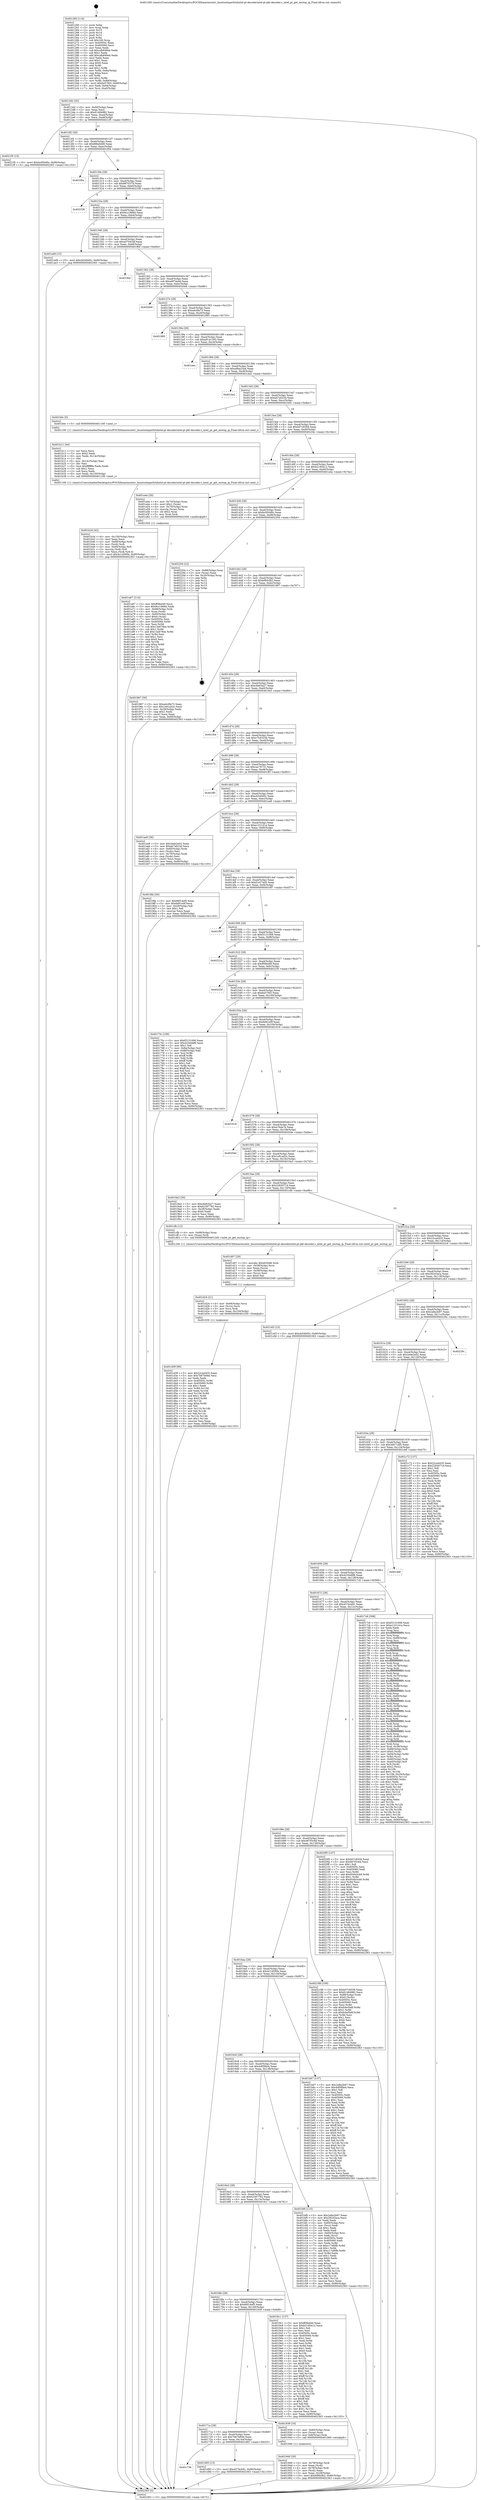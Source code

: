 digraph "0x401260" {
  label = "0x401260 (/mnt/c/Users/mathe/Desktop/tcc/POCII/binaries/extr_linuxtoolsperfutilintel-pt-decoderintel-pt-pkt-decoder.c_intel_pt_get_exstop_ip_Final-ollvm.out::main(0))"
  labelloc = "t"
  node[shape=record]

  Entry [label="",width=0.3,height=0.3,shape=circle,fillcolor=black,style=filled]
  "0x4012d2" [label="{
     0x4012d2 [32]\l
     | [instrs]\l
     &nbsp;&nbsp;0x4012d2 \<+6\>: mov -0x90(%rbp),%eax\l
     &nbsp;&nbsp;0x4012d8 \<+2\>: mov %eax,%ecx\l
     &nbsp;&nbsp;0x4012da \<+6\>: sub $0x81484982,%ecx\l
     &nbsp;&nbsp;0x4012e0 \<+6\>: mov %eax,-0xa4(%rbp)\l
     &nbsp;&nbsp;0x4012e6 \<+6\>: mov %ecx,-0xa8(%rbp)\l
     &nbsp;&nbsp;0x4012ec \<+6\>: je 00000000004021f5 \<main+0xf95\>\l
  }"]
  "0x4021f5" [label="{
     0x4021f5 [15]\l
     | [instrs]\l
     &nbsp;&nbsp;0x4021f5 \<+10\>: movl $0xbc950d0c,-0x90(%rbp)\l
     &nbsp;&nbsp;0x4021ff \<+5\>: jmp 0000000000402363 \<main+0x1103\>\l
  }"]
  "0x4012f2" [label="{
     0x4012f2 [28]\l
     | [instrs]\l
     &nbsp;&nbsp;0x4012f2 \<+5\>: jmp 00000000004012f7 \<main+0x97\>\l
     &nbsp;&nbsp;0x4012f7 \<+6\>: mov -0xa4(%rbp),%eax\l
     &nbsp;&nbsp;0x4012fd \<+5\>: sub $0x86fa0dd9,%eax\l
     &nbsp;&nbsp;0x401302 \<+6\>: mov %eax,-0xac(%rbp)\l
     &nbsp;&nbsp;0x401308 \<+6\>: je 0000000000401f0a \<main+0xcaa\>\l
  }"]
  Exit [label="",width=0.3,height=0.3,shape=circle,fillcolor=black,style=filled,peripheries=2]
  "0x401f0a" [label="{
     0x401f0a\l
  }", style=dashed]
  "0x40130e" [label="{
     0x40130e [28]\l
     | [instrs]\l
     &nbsp;&nbsp;0x40130e \<+5\>: jmp 0000000000401313 \<main+0xb3\>\l
     &nbsp;&nbsp;0x401313 \<+6\>: mov -0xa4(%rbp),%eax\l
     &nbsp;&nbsp;0x401319 \<+5\>: sub $0x887f1f7d,%eax\l
     &nbsp;&nbsp;0x40131e \<+6\>: mov %eax,-0xb0(%rbp)\l
     &nbsp;&nbsp;0x401324 \<+6\>: je 0000000000402338 \<main+0x10d8\>\l
  }"]
  "0x401736" [label="{
     0x401736\l
  }", style=dashed]
  "0x402338" [label="{
     0x402338\l
  }", style=dashed]
  "0x40132a" [label="{
     0x40132a [28]\l
     | [instrs]\l
     &nbsp;&nbsp;0x40132a \<+5\>: jmp 000000000040132f \<main+0xcf\>\l
     &nbsp;&nbsp;0x40132f \<+6\>: mov -0xa4(%rbp),%eax\l
     &nbsp;&nbsp;0x401335 \<+5\>: sub $0x9cc1866d,%eax\l
     &nbsp;&nbsp;0x40133a \<+6\>: mov %eax,-0xb4(%rbp)\l
     &nbsp;&nbsp;0x401340 \<+6\>: je 0000000000401ad9 \<main+0x879\>\l
  }"]
  "0x401d93" [label="{
     0x401d93 [15]\l
     | [instrs]\l
     &nbsp;&nbsp;0x401d93 \<+10\>: movl $0x457bcb91,-0x90(%rbp)\l
     &nbsp;&nbsp;0x401d9d \<+5\>: jmp 0000000000402363 \<main+0x1103\>\l
  }"]
  "0x401ad9" [label="{
     0x401ad9 [15]\l
     | [instrs]\l
     &nbsp;&nbsp;0x401ad9 \<+10\>: movl $0xcb540d5c,-0x90(%rbp)\l
     &nbsp;&nbsp;0x401ae3 \<+5\>: jmp 0000000000402363 \<main+0x1103\>\l
  }"]
  "0x401346" [label="{
     0x401346 [28]\l
     | [instrs]\l
     &nbsp;&nbsp;0x401346 \<+5\>: jmp 000000000040134b \<main+0xeb\>\l
     &nbsp;&nbsp;0x40134b \<+6\>: mov -0xa4(%rbp),%eax\l
     &nbsp;&nbsp;0x401351 \<+5\>: sub $0xa070434f,%eax\l
     &nbsp;&nbsp;0x401356 \<+6\>: mov %eax,-0xb8(%rbp)\l
     &nbsp;&nbsp;0x40135c \<+6\>: je 0000000000401f6d \<main+0xd0d\>\l
  }"]
  "0x401d39" [label="{
     0x401d39 [90]\l
     | [instrs]\l
     &nbsp;&nbsp;0x401d39 \<+5\>: mov $0x22ca4435,%eax\l
     &nbsp;&nbsp;0x401d3e \<+5\>: mov $0x7b67b69d,%esi\l
     &nbsp;&nbsp;0x401d43 \<+2\>: xor %edx,%edx\l
     &nbsp;&nbsp;0x401d45 \<+8\>: mov 0x40505c,%r8d\l
     &nbsp;&nbsp;0x401d4d \<+8\>: mov 0x405060,%r9d\l
     &nbsp;&nbsp;0x401d55 \<+3\>: sub $0x1,%edx\l
     &nbsp;&nbsp;0x401d58 \<+3\>: mov %r8d,%r10d\l
     &nbsp;&nbsp;0x401d5b \<+3\>: add %edx,%r10d\l
     &nbsp;&nbsp;0x401d5e \<+4\>: imul %r10d,%r8d\l
     &nbsp;&nbsp;0x401d62 \<+4\>: and $0x1,%r8d\l
     &nbsp;&nbsp;0x401d66 \<+4\>: cmp $0x0,%r8d\l
     &nbsp;&nbsp;0x401d6a \<+4\>: sete %r11b\l
     &nbsp;&nbsp;0x401d6e \<+4\>: cmp $0xa,%r9d\l
     &nbsp;&nbsp;0x401d72 \<+3\>: setl %bl\l
     &nbsp;&nbsp;0x401d75 \<+3\>: mov %r11b,%r14b\l
     &nbsp;&nbsp;0x401d78 \<+3\>: and %bl,%r14b\l
     &nbsp;&nbsp;0x401d7b \<+3\>: xor %bl,%r11b\l
     &nbsp;&nbsp;0x401d7e \<+3\>: or %r11b,%r14b\l
     &nbsp;&nbsp;0x401d81 \<+4\>: test $0x1,%r14b\l
     &nbsp;&nbsp;0x401d85 \<+3\>: cmovne %esi,%eax\l
     &nbsp;&nbsp;0x401d88 \<+6\>: mov %eax,-0x90(%rbp)\l
     &nbsp;&nbsp;0x401d8e \<+5\>: jmp 0000000000402363 \<main+0x1103\>\l
  }"]
  "0x401f6d" [label="{
     0x401f6d\l
  }", style=dashed]
  "0x401362" [label="{
     0x401362 [28]\l
     | [instrs]\l
     &nbsp;&nbsp;0x401362 \<+5\>: jmp 0000000000401367 \<main+0x107\>\l
     &nbsp;&nbsp;0x401367 \<+6\>: mov -0xa4(%rbp),%eax\l
     &nbsp;&nbsp;0x40136d \<+5\>: sub $0xa0f74e4d,%eax\l
     &nbsp;&nbsp;0x401372 \<+6\>: mov %eax,-0xbc(%rbp)\l
     &nbsp;&nbsp;0x401378 \<+6\>: je 00000000004020e6 \<main+0xe86\>\l
  }"]
  "0x401d24" [label="{
     0x401d24 [21]\l
     | [instrs]\l
     &nbsp;&nbsp;0x401d24 \<+4\>: mov -0x68(%rbp),%rcx\l
     &nbsp;&nbsp;0x401d28 \<+3\>: mov (%rcx),%rcx\l
     &nbsp;&nbsp;0x401d2b \<+3\>: mov %rcx,%rdi\l
     &nbsp;&nbsp;0x401d2e \<+6\>: mov %eax,-0x154(%rbp)\l
     &nbsp;&nbsp;0x401d34 \<+5\>: call 0000000000401030 \<free@plt\>\l
     | [calls]\l
     &nbsp;&nbsp;0x401030 \{1\} (unknown)\l
  }"]
  "0x4020e6" [label="{
     0x4020e6\l
  }", style=dashed]
  "0x40137e" [label="{
     0x40137e [28]\l
     | [instrs]\l
     &nbsp;&nbsp;0x40137e \<+5\>: jmp 0000000000401383 \<main+0x123\>\l
     &nbsp;&nbsp;0x401383 \<+6\>: mov -0xa4(%rbp),%eax\l
     &nbsp;&nbsp;0x401389 \<+5\>: sub $0xa4c0fa73,%eax\l
     &nbsp;&nbsp;0x40138e \<+6\>: mov %eax,-0xc0(%rbp)\l
     &nbsp;&nbsp;0x401394 \<+6\>: je 0000000000401985 \<main+0x725\>\l
  }"]
  "0x401d07" [label="{
     0x401d07 [29]\l
     | [instrs]\l
     &nbsp;&nbsp;0x401d07 \<+10\>: movabs $0x4030d6,%rdi\l
     &nbsp;&nbsp;0x401d11 \<+4\>: mov -0x58(%rbp),%rcx\l
     &nbsp;&nbsp;0x401d15 \<+2\>: mov %eax,(%rcx)\l
     &nbsp;&nbsp;0x401d17 \<+4\>: mov -0x58(%rbp),%rcx\l
     &nbsp;&nbsp;0x401d1b \<+2\>: mov (%rcx),%esi\l
     &nbsp;&nbsp;0x401d1d \<+2\>: mov $0x0,%al\l
     &nbsp;&nbsp;0x401d1f \<+5\>: call 0000000000401040 \<printf@plt\>\l
     | [calls]\l
     &nbsp;&nbsp;0x401040 \{1\} (unknown)\l
  }"]
  "0x401985" [label="{
     0x401985\l
  }", style=dashed]
  "0x40139a" [label="{
     0x40139a [28]\l
     | [instrs]\l
     &nbsp;&nbsp;0x40139a \<+5\>: jmp 000000000040139f \<main+0x13f\>\l
     &nbsp;&nbsp;0x40139f \<+6\>: mov -0xa4(%rbp),%eax\l
     &nbsp;&nbsp;0x4013a5 \<+5\>: sub $0xa9141292,%eax\l
     &nbsp;&nbsp;0x4013aa \<+6\>: mov %eax,-0xc4(%rbp)\l
     &nbsp;&nbsp;0x4013b0 \<+6\>: je 0000000000401eec \<main+0xc8c\>\l
  }"]
  "0x401b3d" [label="{
     0x401b3d [42]\l
     | [instrs]\l
     &nbsp;&nbsp;0x401b3d \<+6\>: mov -0x150(%rbp),%ecx\l
     &nbsp;&nbsp;0x401b43 \<+3\>: imul %eax,%ecx\l
     &nbsp;&nbsp;0x401b46 \<+4\>: mov -0x68(%rbp),%rdi\l
     &nbsp;&nbsp;0x401b4a \<+3\>: mov (%rdi),%rdi\l
     &nbsp;&nbsp;0x401b4d \<+4\>: mov -0x60(%rbp),%r8\l
     &nbsp;&nbsp;0x401b51 \<+3\>: movslq (%r8),%r8\l
     &nbsp;&nbsp;0x401b54 \<+4\>: mov %ecx,(%rdi,%r8,4)\l
     &nbsp;&nbsp;0x401b58 \<+10\>: movl $0x4c14595b,-0x90(%rbp)\l
     &nbsp;&nbsp;0x401b62 \<+5\>: jmp 0000000000402363 \<main+0x1103\>\l
  }"]
  "0x401eec" [label="{
     0x401eec\l
  }", style=dashed]
  "0x4013b6" [label="{
     0x4013b6 [28]\l
     | [instrs]\l
     &nbsp;&nbsp;0x4013b6 \<+5\>: jmp 00000000004013bb \<main+0x15b\>\l
     &nbsp;&nbsp;0x4013bb \<+6\>: mov -0xa4(%rbp),%eax\l
     &nbsp;&nbsp;0x4013c1 \<+5\>: sub $0xa9ba25a4,%eax\l
     &nbsp;&nbsp;0x4013c6 \<+6\>: mov %eax,-0xc8(%rbp)\l
     &nbsp;&nbsp;0x4013cc \<+6\>: je 0000000000401da2 \<main+0xb42\>\l
  }"]
  "0x401b11" [label="{
     0x401b11 [44]\l
     | [instrs]\l
     &nbsp;&nbsp;0x401b11 \<+2\>: xor %ecx,%ecx\l
     &nbsp;&nbsp;0x401b13 \<+5\>: mov $0x2,%edx\l
     &nbsp;&nbsp;0x401b18 \<+6\>: mov %edx,-0x14c(%rbp)\l
     &nbsp;&nbsp;0x401b1e \<+1\>: cltd\l
     &nbsp;&nbsp;0x401b1f \<+6\>: mov -0x14c(%rbp),%esi\l
     &nbsp;&nbsp;0x401b25 \<+2\>: idiv %esi\l
     &nbsp;&nbsp;0x401b27 \<+6\>: imul $0xfffffffe,%edx,%edx\l
     &nbsp;&nbsp;0x401b2d \<+3\>: sub $0x1,%ecx\l
     &nbsp;&nbsp;0x401b30 \<+2\>: sub %ecx,%edx\l
     &nbsp;&nbsp;0x401b32 \<+6\>: mov %edx,-0x150(%rbp)\l
     &nbsp;&nbsp;0x401b38 \<+5\>: call 0000000000401160 \<next_i\>\l
     | [calls]\l
     &nbsp;&nbsp;0x401160 \{1\} (/mnt/c/Users/mathe/Desktop/tcc/POCII/binaries/extr_linuxtoolsperfutilintel-pt-decoderintel-pt-pkt-decoder.c_intel_pt_get_exstop_ip_Final-ollvm.out::next_i)\l
  }"]
  "0x401da2" [label="{
     0x401da2\l
  }", style=dashed]
  "0x4013d2" [label="{
     0x4013d2 [28]\l
     | [instrs]\l
     &nbsp;&nbsp;0x4013d2 \<+5\>: jmp 00000000004013d7 \<main+0x177\>\l
     &nbsp;&nbsp;0x4013d7 \<+6\>: mov -0xa4(%rbp),%eax\l
     &nbsp;&nbsp;0x4013dd \<+5\>: sub $0xab7a023d,%eax\l
     &nbsp;&nbsp;0x4013e2 \<+6\>: mov %eax,-0xcc(%rbp)\l
     &nbsp;&nbsp;0x4013e8 \<+6\>: je 0000000000401b0c \<main+0x8ac\>\l
  }"]
  "0x401a67" [label="{
     0x401a67 [114]\l
     | [instrs]\l
     &nbsp;&nbsp;0x401a67 \<+5\>: mov $0xff3fed49,%ecx\l
     &nbsp;&nbsp;0x401a6c \<+5\>: mov $0x9cc1866d,%edx\l
     &nbsp;&nbsp;0x401a71 \<+4\>: mov -0x68(%rbp),%rdi\l
     &nbsp;&nbsp;0x401a75 \<+3\>: mov %rax,(%rdi)\l
     &nbsp;&nbsp;0x401a78 \<+4\>: mov -0x60(%rbp),%rax\l
     &nbsp;&nbsp;0x401a7c \<+6\>: movl $0x0,(%rax)\l
     &nbsp;&nbsp;0x401a82 \<+7\>: mov 0x40505c,%esi\l
     &nbsp;&nbsp;0x401a89 \<+8\>: mov 0x405060,%r8d\l
     &nbsp;&nbsp;0x401a91 \<+3\>: mov %esi,%r9d\l
     &nbsp;&nbsp;0x401a94 \<+7\>: sub $0x13a678ee,%r9d\l
     &nbsp;&nbsp;0x401a9b \<+4\>: sub $0x1,%r9d\l
     &nbsp;&nbsp;0x401a9f \<+7\>: add $0x13a678ee,%r9d\l
     &nbsp;&nbsp;0x401aa6 \<+4\>: imul %r9d,%esi\l
     &nbsp;&nbsp;0x401aaa \<+3\>: and $0x1,%esi\l
     &nbsp;&nbsp;0x401aad \<+3\>: cmp $0x0,%esi\l
     &nbsp;&nbsp;0x401ab0 \<+4\>: sete %r10b\l
     &nbsp;&nbsp;0x401ab4 \<+4\>: cmp $0xa,%r8d\l
     &nbsp;&nbsp;0x401ab8 \<+4\>: setl %r11b\l
     &nbsp;&nbsp;0x401abc \<+3\>: mov %r10b,%bl\l
     &nbsp;&nbsp;0x401abf \<+3\>: and %r11b,%bl\l
     &nbsp;&nbsp;0x401ac2 \<+3\>: xor %r11b,%r10b\l
     &nbsp;&nbsp;0x401ac5 \<+3\>: or %r10b,%bl\l
     &nbsp;&nbsp;0x401ac8 \<+3\>: test $0x1,%bl\l
     &nbsp;&nbsp;0x401acb \<+3\>: cmovne %edx,%ecx\l
     &nbsp;&nbsp;0x401ace \<+6\>: mov %ecx,-0x90(%rbp)\l
     &nbsp;&nbsp;0x401ad4 \<+5\>: jmp 0000000000402363 \<main+0x1103\>\l
  }"]
  "0x401b0c" [label="{
     0x401b0c [5]\l
     | [instrs]\l
     &nbsp;&nbsp;0x401b0c \<+5\>: call 0000000000401160 \<next_i\>\l
     | [calls]\l
     &nbsp;&nbsp;0x401160 \{1\} (/mnt/c/Users/mathe/Desktop/tcc/POCII/binaries/extr_linuxtoolsperfutilintel-pt-decoderintel-pt-pkt-decoder.c_intel_pt_get_exstop_ip_Final-ollvm.out::next_i)\l
  }"]
  "0x4013ee" [label="{
     0x4013ee [28]\l
     | [instrs]\l
     &nbsp;&nbsp;0x4013ee \<+5\>: jmp 00000000004013f3 \<main+0x193\>\l
     &nbsp;&nbsp;0x4013f3 \<+6\>: mov -0xa4(%rbp),%eax\l
     &nbsp;&nbsp;0x4013f9 \<+5\>: sub $0xb07c6558,%eax\l
     &nbsp;&nbsp;0x4013fe \<+6\>: mov %eax,-0xd0(%rbp)\l
     &nbsp;&nbsp;0x401404 \<+6\>: je 000000000040234c \<main+0x10ec\>\l
  }"]
  "0x401949" [label="{
     0x401949 [30]\l
     | [instrs]\l
     &nbsp;&nbsp;0x401949 \<+4\>: mov -0x78(%rbp),%rdi\l
     &nbsp;&nbsp;0x40194d \<+2\>: mov %eax,(%rdi)\l
     &nbsp;&nbsp;0x40194f \<+4\>: mov -0x78(%rbp),%rdi\l
     &nbsp;&nbsp;0x401953 \<+2\>: mov (%rdi),%eax\l
     &nbsp;&nbsp;0x401955 \<+3\>: mov %eax,-0x28(%rbp)\l
     &nbsp;&nbsp;0x401958 \<+10\>: movl $0xbf9dcfb2,-0x90(%rbp)\l
     &nbsp;&nbsp;0x401962 \<+5\>: jmp 0000000000402363 \<main+0x1103\>\l
  }"]
  "0x40234c" [label="{
     0x40234c\l
  }", style=dashed]
  "0x40140a" [label="{
     0x40140a [28]\l
     | [instrs]\l
     &nbsp;&nbsp;0x40140a \<+5\>: jmp 000000000040140f \<main+0x1af\>\l
     &nbsp;&nbsp;0x40140f \<+6\>: mov -0xa4(%rbp),%eax\l
     &nbsp;&nbsp;0x401415 \<+5\>: sub $0xb2185e12,%eax\l
     &nbsp;&nbsp;0x40141a \<+6\>: mov %eax,-0xd4(%rbp)\l
     &nbsp;&nbsp;0x401420 \<+6\>: je 0000000000401a4a \<main+0x7ea\>\l
  }"]
  "0x40171a" [label="{
     0x40171a [28]\l
     | [instrs]\l
     &nbsp;&nbsp;0x40171a \<+5\>: jmp 000000000040171f \<main+0x4bf\>\l
     &nbsp;&nbsp;0x40171f \<+6\>: mov -0xa4(%rbp),%eax\l
     &nbsp;&nbsp;0x401725 \<+5\>: sub $0x7b67b69d,%eax\l
     &nbsp;&nbsp;0x40172a \<+6\>: mov %eax,-0x144(%rbp)\l
     &nbsp;&nbsp;0x401730 \<+6\>: je 0000000000401d93 \<main+0xb33\>\l
  }"]
  "0x401a4a" [label="{
     0x401a4a [29]\l
     | [instrs]\l
     &nbsp;&nbsp;0x401a4a \<+4\>: mov -0x70(%rbp),%rax\l
     &nbsp;&nbsp;0x401a4e \<+6\>: movl $0x1,(%rax)\l
     &nbsp;&nbsp;0x401a54 \<+4\>: mov -0x70(%rbp),%rax\l
     &nbsp;&nbsp;0x401a58 \<+3\>: movslq (%rax),%rax\l
     &nbsp;&nbsp;0x401a5b \<+4\>: shl $0x2,%rax\l
     &nbsp;&nbsp;0x401a5f \<+3\>: mov %rax,%rdi\l
     &nbsp;&nbsp;0x401a62 \<+5\>: call 0000000000401050 \<malloc@plt\>\l
     | [calls]\l
     &nbsp;&nbsp;0x401050 \{1\} (unknown)\l
  }"]
  "0x401426" [label="{
     0x401426 [28]\l
     | [instrs]\l
     &nbsp;&nbsp;0x401426 \<+5\>: jmp 000000000040142b \<main+0x1cb\>\l
     &nbsp;&nbsp;0x40142b \<+6\>: mov -0xa4(%rbp),%eax\l
     &nbsp;&nbsp;0x401431 \<+5\>: sub $0xbc950d0c,%eax\l
     &nbsp;&nbsp;0x401436 \<+6\>: mov %eax,-0xd8(%rbp)\l
     &nbsp;&nbsp;0x40143c \<+6\>: je 0000000000402204 \<main+0xfa4\>\l
  }"]
  "0x401939" [label="{
     0x401939 [16]\l
     | [instrs]\l
     &nbsp;&nbsp;0x401939 \<+4\>: mov -0x80(%rbp),%rax\l
     &nbsp;&nbsp;0x40193d \<+3\>: mov (%rax),%rax\l
     &nbsp;&nbsp;0x401940 \<+4\>: mov 0x8(%rax),%rdi\l
     &nbsp;&nbsp;0x401944 \<+5\>: call 0000000000401060 \<atoi@plt\>\l
     | [calls]\l
     &nbsp;&nbsp;0x401060 \{1\} (unknown)\l
  }"]
  "0x402204" [label="{
     0x402204 [22]\l
     | [instrs]\l
     &nbsp;&nbsp;0x402204 \<+7\>: mov -0x88(%rbp),%rax\l
     &nbsp;&nbsp;0x40220b \<+2\>: mov (%rax),%eax\l
     &nbsp;&nbsp;0x40220d \<+4\>: lea -0x20(%rbp),%rsp\l
     &nbsp;&nbsp;0x402211 \<+1\>: pop %rbx\l
     &nbsp;&nbsp;0x402212 \<+2\>: pop %r12\l
     &nbsp;&nbsp;0x402214 \<+2\>: pop %r14\l
     &nbsp;&nbsp;0x402216 \<+2\>: pop %r15\l
     &nbsp;&nbsp;0x402218 \<+1\>: pop %rbp\l
     &nbsp;&nbsp;0x402219 \<+1\>: ret\l
  }"]
  "0x401442" [label="{
     0x401442 [28]\l
     | [instrs]\l
     &nbsp;&nbsp;0x401442 \<+5\>: jmp 0000000000401447 \<main+0x1e7\>\l
     &nbsp;&nbsp;0x401447 \<+6\>: mov -0xa4(%rbp),%eax\l
     &nbsp;&nbsp;0x40144d \<+5\>: sub $0xbf9dcfb2,%eax\l
     &nbsp;&nbsp;0x401452 \<+6\>: mov %eax,-0xdc(%rbp)\l
     &nbsp;&nbsp;0x401458 \<+6\>: je 0000000000401967 \<main+0x707\>\l
  }"]
  "0x4016fe" [label="{
     0x4016fe [28]\l
     | [instrs]\l
     &nbsp;&nbsp;0x4016fe \<+5\>: jmp 0000000000401703 \<main+0x4a3\>\l
     &nbsp;&nbsp;0x401703 \<+6\>: mov -0xa4(%rbp),%eax\l
     &nbsp;&nbsp;0x401709 \<+5\>: sub $0x66f14ef5,%eax\l
     &nbsp;&nbsp;0x40170e \<+6\>: mov %eax,-0x140(%rbp)\l
     &nbsp;&nbsp;0x401714 \<+6\>: je 0000000000401939 \<main+0x6d9\>\l
  }"]
  "0x401967" [label="{
     0x401967 [30]\l
     | [instrs]\l
     &nbsp;&nbsp;0x401967 \<+5\>: mov $0xa4c0fa73,%eax\l
     &nbsp;&nbsp;0x40196c \<+5\>: mov $0x1e91a42c,%ecx\l
     &nbsp;&nbsp;0x401971 \<+3\>: mov -0x28(%rbp),%edx\l
     &nbsp;&nbsp;0x401974 \<+3\>: cmp $0x1,%edx\l
     &nbsp;&nbsp;0x401977 \<+3\>: cmovl %ecx,%eax\l
     &nbsp;&nbsp;0x40197a \<+6\>: mov %eax,-0x90(%rbp)\l
     &nbsp;&nbsp;0x401980 \<+5\>: jmp 0000000000402363 \<main+0x1103\>\l
  }"]
  "0x40145e" [label="{
     0x40145e [28]\l
     | [instrs]\l
     &nbsp;&nbsp;0x40145e \<+5\>: jmp 0000000000401463 \<main+0x203\>\l
     &nbsp;&nbsp;0x401463 \<+6\>: mov -0xa4(%rbp),%eax\l
     &nbsp;&nbsp;0x401469 \<+5\>: sub $0xc6e63a27,%eax\l
     &nbsp;&nbsp;0x40146e \<+6\>: mov %eax,-0xe0(%rbp)\l
     &nbsp;&nbsp;0x401474 \<+6\>: je 0000000000401fe4 \<main+0xd84\>\l
  }"]
  "0x4019c1" [label="{
     0x4019c1 [137]\l
     | [instrs]\l
     &nbsp;&nbsp;0x4019c1 \<+5\>: mov $0xff3fed49,%eax\l
     &nbsp;&nbsp;0x4019c6 \<+5\>: mov $0xb2185e12,%ecx\l
     &nbsp;&nbsp;0x4019cb \<+2\>: mov $0x1,%dl\l
     &nbsp;&nbsp;0x4019cd \<+2\>: xor %esi,%esi\l
     &nbsp;&nbsp;0x4019cf \<+7\>: mov 0x40505c,%edi\l
     &nbsp;&nbsp;0x4019d6 \<+8\>: mov 0x405060,%r8d\l
     &nbsp;&nbsp;0x4019de \<+3\>: sub $0x1,%esi\l
     &nbsp;&nbsp;0x4019e1 \<+3\>: mov %edi,%r9d\l
     &nbsp;&nbsp;0x4019e4 \<+3\>: add %esi,%r9d\l
     &nbsp;&nbsp;0x4019e7 \<+4\>: imul %r9d,%edi\l
     &nbsp;&nbsp;0x4019eb \<+3\>: and $0x1,%edi\l
     &nbsp;&nbsp;0x4019ee \<+3\>: cmp $0x0,%edi\l
     &nbsp;&nbsp;0x4019f1 \<+4\>: sete %r10b\l
     &nbsp;&nbsp;0x4019f5 \<+4\>: cmp $0xa,%r8d\l
     &nbsp;&nbsp;0x4019f9 \<+4\>: setl %r11b\l
     &nbsp;&nbsp;0x4019fd \<+3\>: mov %r10b,%bl\l
     &nbsp;&nbsp;0x401a00 \<+3\>: xor $0xff,%bl\l
     &nbsp;&nbsp;0x401a03 \<+3\>: mov %r11b,%r14b\l
     &nbsp;&nbsp;0x401a06 \<+4\>: xor $0xff,%r14b\l
     &nbsp;&nbsp;0x401a0a \<+3\>: xor $0x1,%dl\l
     &nbsp;&nbsp;0x401a0d \<+3\>: mov %bl,%r15b\l
     &nbsp;&nbsp;0x401a10 \<+4\>: and $0xff,%r15b\l
     &nbsp;&nbsp;0x401a14 \<+3\>: and %dl,%r10b\l
     &nbsp;&nbsp;0x401a17 \<+3\>: mov %r14b,%r12b\l
     &nbsp;&nbsp;0x401a1a \<+4\>: and $0xff,%r12b\l
     &nbsp;&nbsp;0x401a1e \<+3\>: and %dl,%r11b\l
     &nbsp;&nbsp;0x401a21 \<+3\>: or %r10b,%r15b\l
     &nbsp;&nbsp;0x401a24 \<+3\>: or %r11b,%r12b\l
     &nbsp;&nbsp;0x401a27 \<+3\>: xor %r12b,%r15b\l
     &nbsp;&nbsp;0x401a2a \<+3\>: or %r14b,%bl\l
     &nbsp;&nbsp;0x401a2d \<+3\>: xor $0xff,%bl\l
     &nbsp;&nbsp;0x401a30 \<+3\>: or $0x1,%dl\l
     &nbsp;&nbsp;0x401a33 \<+2\>: and %dl,%bl\l
     &nbsp;&nbsp;0x401a35 \<+3\>: or %bl,%r15b\l
     &nbsp;&nbsp;0x401a38 \<+4\>: test $0x1,%r15b\l
     &nbsp;&nbsp;0x401a3c \<+3\>: cmovne %ecx,%eax\l
     &nbsp;&nbsp;0x401a3f \<+6\>: mov %eax,-0x90(%rbp)\l
     &nbsp;&nbsp;0x401a45 \<+5\>: jmp 0000000000402363 \<main+0x1103\>\l
  }"]
  "0x401fe4" [label="{
     0x401fe4\l
  }", style=dashed]
  "0x40147a" [label="{
     0x40147a [28]\l
     | [instrs]\l
     &nbsp;&nbsp;0x40147a \<+5\>: jmp 000000000040147f \<main+0x21f\>\l
     &nbsp;&nbsp;0x40147f \<+6\>: mov -0xa4(%rbp),%eax\l
     &nbsp;&nbsp;0x401485 \<+5\>: sub $0xc7b4323b,%eax\l
     &nbsp;&nbsp;0x40148a \<+6\>: mov %eax,-0xe4(%rbp)\l
     &nbsp;&nbsp;0x401490 \<+6\>: je 0000000000401e72 \<main+0xc12\>\l
  }"]
  "0x4016e2" [label="{
     0x4016e2 [28]\l
     | [instrs]\l
     &nbsp;&nbsp;0x4016e2 \<+5\>: jmp 00000000004016e7 \<main+0x487\>\l
     &nbsp;&nbsp;0x4016e7 \<+6\>: mov -0xa4(%rbp),%eax\l
     &nbsp;&nbsp;0x4016ed \<+5\>: sub $0x62387782,%eax\l
     &nbsp;&nbsp;0x4016f2 \<+6\>: mov %eax,-0x13c(%rbp)\l
     &nbsp;&nbsp;0x4016f8 \<+6\>: je 00000000004019c1 \<main+0x761\>\l
  }"]
  "0x401e72" [label="{
     0x401e72\l
  }", style=dashed]
  "0x401496" [label="{
     0x401496 [28]\l
     | [instrs]\l
     &nbsp;&nbsp;0x401496 \<+5\>: jmp 000000000040149b \<main+0x23b\>\l
     &nbsp;&nbsp;0x40149b \<+6\>: mov -0xa4(%rbp),%eax\l
     &nbsp;&nbsp;0x4014a1 \<+5\>: sub $0xcac76731,%eax\l
     &nbsp;&nbsp;0x4014a6 \<+6\>: mov %eax,-0xe8(%rbp)\l
     &nbsp;&nbsp;0x4014ac \<+6\>: je 0000000000401ff3 \<main+0xd93\>\l
  }"]
  "0x401bf0" [label="{
     0x401bf0 [115]\l
     | [instrs]\l
     &nbsp;&nbsp;0x401bf0 \<+5\>: mov $0x2a8a2b97,%eax\l
     &nbsp;&nbsp;0x401bf5 \<+5\>: mov $0x28243aca,%ecx\l
     &nbsp;&nbsp;0x401bfa \<+2\>: xor %edx,%edx\l
     &nbsp;&nbsp;0x401bfc \<+4\>: mov -0x60(%rbp),%rsi\l
     &nbsp;&nbsp;0x401c00 \<+2\>: mov (%rsi),%edi\l
     &nbsp;&nbsp;0x401c02 \<+3\>: sub $0x1,%edx\l
     &nbsp;&nbsp;0x401c05 \<+2\>: sub %edx,%edi\l
     &nbsp;&nbsp;0x401c07 \<+4\>: mov -0x60(%rbp),%rsi\l
     &nbsp;&nbsp;0x401c0b \<+2\>: mov %edi,(%rsi)\l
     &nbsp;&nbsp;0x401c0d \<+7\>: mov 0x40505c,%edx\l
     &nbsp;&nbsp;0x401c14 \<+7\>: mov 0x405060,%edi\l
     &nbsp;&nbsp;0x401c1b \<+3\>: mov %edx,%r8d\l
     &nbsp;&nbsp;0x401c1e \<+7\>: sub $0xc17af0fb,%r8d\l
     &nbsp;&nbsp;0x401c25 \<+4\>: sub $0x1,%r8d\l
     &nbsp;&nbsp;0x401c29 \<+7\>: add $0xc17af0fb,%r8d\l
     &nbsp;&nbsp;0x401c30 \<+4\>: imul %r8d,%edx\l
     &nbsp;&nbsp;0x401c34 \<+3\>: and $0x1,%edx\l
     &nbsp;&nbsp;0x401c37 \<+3\>: cmp $0x0,%edx\l
     &nbsp;&nbsp;0x401c3a \<+4\>: sete %r9b\l
     &nbsp;&nbsp;0x401c3e \<+3\>: cmp $0xa,%edi\l
     &nbsp;&nbsp;0x401c41 \<+4\>: setl %r10b\l
     &nbsp;&nbsp;0x401c45 \<+3\>: mov %r9b,%r11b\l
     &nbsp;&nbsp;0x401c48 \<+3\>: and %r10b,%r11b\l
     &nbsp;&nbsp;0x401c4b \<+3\>: xor %r10b,%r9b\l
     &nbsp;&nbsp;0x401c4e \<+3\>: or %r9b,%r11b\l
     &nbsp;&nbsp;0x401c51 \<+4\>: test $0x1,%r11b\l
     &nbsp;&nbsp;0x401c55 \<+3\>: cmovne %ecx,%eax\l
     &nbsp;&nbsp;0x401c58 \<+6\>: mov %eax,-0x90(%rbp)\l
     &nbsp;&nbsp;0x401c5e \<+5\>: jmp 0000000000402363 \<main+0x1103\>\l
  }"]
  "0x401ff3" [label="{
     0x401ff3\l
  }", style=dashed]
  "0x4014b2" [label="{
     0x4014b2 [28]\l
     | [instrs]\l
     &nbsp;&nbsp;0x4014b2 \<+5\>: jmp 00000000004014b7 \<main+0x257\>\l
     &nbsp;&nbsp;0x4014b7 \<+6\>: mov -0xa4(%rbp),%eax\l
     &nbsp;&nbsp;0x4014bd \<+5\>: sub $0xcb540d5c,%eax\l
     &nbsp;&nbsp;0x4014c2 \<+6\>: mov %eax,-0xec(%rbp)\l
     &nbsp;&nbsp;0x4014c8 \<+6\>: je 0000000000401ae8 \<main+0x888\>\l
  }"]
  "0x4016c6" [label="{
     0x4016c6 [28]\l
     | [instrs]\l
     &nbsp;&nbsp;0x4016c6 \<+5\>: jmp 00000000004016cb \<main+0x46b\>\l
     &nbsp;&nbsp;0x4016cb \<+6\>: mov -0xa4(%rbp),%eax\l
     &nbsp;&nbsp;0x4016d1 \<+5\>: sub $0x4df5fbb4,%eax\l
     &nbsp;&nbsp;0x4016d6 \<+6\>: mov %eax,-0x138(%rbp)\l
     &nbsp;&nbsp;0x4016dc \<+6\>: je 0000000000401bf0 \<main+0x990\>\l
  }"]
  "0x401ae8" [label="{
     0x401ae8 [36]\l
     | [instrs]\l
     &nbsp;&nbsp;0x401ae8 \<+5\>: mov $0x2ede2e02,%eax\l
     &nbsp;&nbsp;0x401aed \<+5\>: mov $0xab7a023d,%ecx\l
     &nbsp;&nbsp;0x401af2 \<+4\>: mov -0x60(%rbp),%rdx\l
     &nbsp;&nbsp;0x401af6 \<+2\>: mov (%rdx),%esi\l
     &nbsp;&nbsp;0x401af8 \<+4\>: mov -0x70(%rbp),%rdx\l
     &nbsp;&nbsp;0x401afc \<+2\>: cmp (%rdx),%esi\l
     &nbsp;&nbsp;0x401afe \<+3\>: cmovl %ecx,%eax\l
     &nbsp;&nbsp;0x401b01 \<+6\>: mov %eax,-0x90(%rbp)\l
     &nbsp;&nbsp;0x401b07 \<+5\>: jmp 0000000000402363 \<main+0x1103\>\l
  }"]
  "0x4014ce" [label="{
     0x4014ce [28]\l
     | [instrs]\l
     &nbsp;&nbsp;0x4014ce \<+5\>: jmp 00000000004014d3 \<main+0x273\>\l
     &nbsp;&nbsp;0x4014d3 \<+6\>: mov -0xa4(%rbp),%eax\l
     &nbsp;&nbsp;0x4014d9 \<+5\>: sub $0xe122141a,%eax\l
     &nbsp;&nbsp;0x4014de \<+6\>: mov %eax,-0xf0(%rbp)\l
     &nbsp;&nbsp;0x4014e4 \<+6\>: je 00000000004018fa \<main+0x69a\>\l
  }"]
  "0x401b67" [label="{
     0x401b67 [137]\l
     | [instrs]\l
     &nbsp;&nbsp;0x401b67 \<+5\>: mov $0x2a8a2b97,%eax\l
     &nbsp;&nbsp;0x401b6c \<+5\>: mov $0x4df5fbb4,%ecx\l
     &nbsp;&nbsp;0x401b71 \<+2\>: mov $0x1,%dl\l
     &nbsp;&nbsp;0x401b73 \<+2\>: xor %esi,%esi\l
     &nbsp;&nbsp;0x401b75 \<+7\>: mov 0x40505c,%edi\l
     &nbsp;&nbsp;0x401b7c \<+8\>: mov 0x405060,%r8d\l
     &nbsp;&nbsp;0x401b84 \<+3\>: sub $0x1,%esi\l
     &nbsp;&nbsp;0x401b87 \<+3\>: mov %edi,%r9d\l
     &nbsp;&nbsp;0x401b8a \<+3\>: add %esi,%r9d\l
     &nbsp;&nbsp;0x401b8d \<+4\>: imul %r9d,%edi\l
     &nbsp;&nbsp;0x401b91 \<+3\>: and $0x1,%edi\l
     &nbsp;&nbsp;0x401b94 \<+3\>: cmp $0x0,%edi\l
     &nbsp;&nbsp;0x401b97 \<+4\>: sete %r10b\l
     &nbsp;&nbsp;0x401b9b \<+4\>: cmp $0xa,%r8d\l
     &nbsp;&nbsp;0x401b9f \<+4\>: setl %r11b\l
     &nbsp;&nbsp;0x401ba3 \<+3\>: mov %r10b,%bl\l
     &nbsp;&nbsp;0x401ba6 \<+3\>: xor $0xff,%bl\l
     &nbsp;&nbsp;0x401ba9 \<+3\>: mov %r11b,%r14b\l
     &nbsp;&nbsp;0x401bac \<+4\>: xor $0xff,%r14b\l
     &nbsp;&nbsp;0x401bb0 \<+3\>: xor $0x0,%dl\l
     &nbsp;&nbsp;0x401bb3 \<+3\>: mov %bl,%r15b\l
     &nbsp;&nbsp;0x401bb6 \<+4\>: and $0x0,%r15b\l
     &nbsp;&nbsp;0x401bba \<+3\>: and %dl,%r10b\l
     &nbsp;&nbsp;0x401bbd \<+3\>: mov %r14b,%r12b\l
     &nbsp;&nbsp;0x401bc0 \<+4\>: and $0x0,%r12b\l
     &nbsp;&nbsp;0x401bc4 \<+3\>: and %dl,%r11b\l
     &nbsp;&nbsp;0x401bc7 \<+3\>: or %r10b,%r15b\l
     &nbsp;&nbsp;0x401bca \<+3\>: or %r11b,%r12b\l
     &nbsp;&nbsp;0x401bcd \<+3\>: xor %r12b,%r15b\l
     &nbsp;&nbsp;0x401bd0 \<+3\>: or %r14b,%bl\l
     &nbsp;&nbsp;0x401bd3 \<+3\>: xor $0xff,%bl\l
     &nbsp;&nbsp;0x401bd6 \<+3\>: or $0x0,%dl\l
     &nbsp;&nbsp;0x401bd9 \<+2\>: and %dl,%bl\l
     &nbsp;&nbsp;0x401bdb \<+3\>: or %bl,%r15b\l
     &nbsp;&nbsp;0x401bde \<+4\>: test $0x1,%r15b\l
     &nbsp;&nbsp;0x401be2 \<+3\>: cmovne %ecx,%eax\l
     &nbsp;&nbsp;0x401be5 \<+6\>: mov %eax,-0x90(%rbp)\l
     &nbsp;&nbsp;0x401beb \<+5\>: jmp 0000000000402363 \<main+0x1103\>\l
  }"]
  "0x4018fa" [label="{
     0x4018fa [30]\l
     | [instrs]\l
     &nbsp;&nbsp;0x4018fa \<+5\>: mov $0x66f14ef5,%eax\l
     &nbsp;&nbsp;0x4018ff \<+5\>: mov $0x6d91e0f,%ecx\l
     &nbsp;&nbsp;0x401904 \<+3\>: mov -0x29(%rbp),%dl\l
     &nbsp;&nbsp;0x401907 \<+3\>: test $0x1,%dl\l
     &nbsp;&nbsp;0x40190a \<+3\>: cmovne %ecx,%eax\l
     &nbsp;&nbsp;0x40190d \<+6\>: mov %eax,-0x90(%rbp)\l
     &nbsp;&nbsp;0x401913 \<+5\>: jmp 0000000000402363 \<main+0x1103\>\l
  }"]
  "0x4014ea" [label="{
     0x4014ea [28]\l
     | [instrs]\l
     &nbsp;&nbsp;0x4014ea \<+5\>: jmp 00000000004014ef \<main+0x28f\>\l
     &nbsp;&nbsp;0x4014ef \<+6\>: mov -0xa4(%rbp),%eax\l
     &nbsp;&nbsp;0x4014f5 \<+5\>: sub $0xf1e57445,%eax\l
     &nbsp;&nbsp;0x4014fa \<+6\>: mov %eax,-0xf4(%rbp)\l
     &nbsp;&nbsp;0x401500 \<+6\>: je 0000000000401f97 \<main+0xd37\>\l
  }"]
  "0x4016aa" [label="{
     0x4016aa [28]\l
     | [instrs]\l
     &nbsp;&nbsp;0x4016aa \<+5\>: jmp 00000000004016af \<main+0x44f\>\l
     &nbsp;&nbsp;0x4016af \<+6\>: mov -0xa4(%rbp),%eax\l
     &nbsp;&nbsp;0x4016b5 \<+5\>: sub $0x4c14595b,%eax\l
     &nbsp;&nbsp;0x4016ba \<+6\>: mov %eax,-0x134(%rbp)\l
     &nbsp;&nbsp;0x4016c0 \<+6\>: je 0000000000401b67 \<main+0x907\>\l
  }"]
  "0x401f97" [label="{
     0x401f97\l
  }", style=dashed]
  "0x401506" [label="{
     0x401506 [28]\l
     | [instrs]\l
     &nbsp;&nbsp;0x401506 \<+5\>: jmp 000000000040150b \<main+0x2ab\>\l
     &nbsp;&nbsp;0x40150b \<+6\>: mov -0xa4(%rbp),%eax\l
     &nbsp;&nbsp;0x401511 \<+5\>: sub $0xf3131008,%eax\l
     &nbsp;&nbsp;0x401516 \<+6\>: mov %eax,-0xf8(%rbp)\l
     &nbsp;&nbsp;0x40151c \<+6\>: je 000000000040221a \<main+0xfba\>\l
  }"]
  "0x402188" [label="{
     0x402188 [109]\l
     | [instrs]\l
     &nbsp;&nbsp;0x402188 \<+5\>: mov $0xb07c6558,%eax\l
     &nbsp;&nbsp;0x40218d \<+5\>: mov $0x81484982,%ecx\l
     &nbsp;&nbsp;0x402192 \<+7\>: mov -0x88(%rbp),%rdx\l
     &nbsp;&nbsp;0x402199 \<+6\>: movl $0x0,(%rdx)\l
     &nbsp;&nbsp;0x40219f \<+7\>: mov 0x40505c,%esi\l
     &nbsp;&nbsp;0x4021a6 \<+7\>: mov 0x405060,%edi\l
     &nbsp;&nbsp;0x4021ad \<+3\>: mov %esi,%r8d\l
     &nbsp;&nbsp;0x4021b0 \<+7\>: add $0xfc6e5b6f,%r8d\l
     &nbsp;&nbsp;0x4021b7 \<+4\>: sub $0x1,%r8d\l
     &nbsp;&nbsp;0x4021bb \<+7\>: sub $0xfc6e5b6f,%r8d\l
     &nbsp;&nbsp;0x4021c2 \<+4\>: imul %r8d,%esi\l
     &nbsp;&nbsp;0x4021c6 \<+3\>: and $0x1,%esi\l
     &nbsp;&nbsp;0x4021c9 \<+3\>: cmp $0x0,%esi\l
     &nbsp;&nbsp;0x4021cc \<+4\>: sete %r9b\l
     &nbsp;&nbsp;0x4021d0 \<+3\>: cmp $0xa,%edi\l
     &nbsp;&nbsp;0x4021d3 \<+4\>: setl %r10b\l
     &nbsp;&nbsp;0x4021d7 \<+3\>: mov %r9b,%r11b\l
     &nbsp;&nbsp;0x4021da \<+3\>: and %r10b,%r11b\l
     &nbsp;&nbsp;0x4021dd \<+3\>: xor %r10b,%r9b\l
     &nbsp;&nbsp;0x4021e0 \<+3\>: or %r9b,%r11b\l
     &nbsp;&nbsp;0x4021e3 \<+4\>: test $0x1,%r11b\l
     &nbsp;&nbsp;0x4021e7 \<+3\>: cmovne %ecx,%eax\l
     &nbsp;&nbsp;0x4021ea \<+6\>: mov %eax,-0x90(%rbp)\l
     &nbsp;&nbsp;0x4021f0 \<+5\>: jmp 0000000000402363 \<main+0x1103\>\l
  }"]
  "0x40221a" [label="{
     0x40221a\l
  }", style=dashed]
  "0x401522" [label="{
     0x401522 [28]\l
     | [instrs]\l
     &nbsp;&nbsp;0x401522 \<+5\>: jmp 0000000000401527 \<main+0x2c7\>\l
     &nbsp;&nbsp;0x401527 \<+6\>: mov -0xa4(%rbp),%eax\l
     &nbsp;&nbsp;0x40152d \<+5\>: sub $0xff3fed49,%eax\l
     &nbsp;&nbsp;0x401532 \<+6\>: mov %eax,-0xfc(%rbp)\l
     &nbsp;&nbsp;0x401538 \<+6\>: je 000000000040225f \<main+0xfff\>\l
  }"]
  "0x40168e" [label="{
     0x40168e [28]\l
     | [instrs]\l
     &nbsp;&nbsp;0x40168e \<+5\>: jmp 0000000000401693 \<main+0x433\>\l
     &nbsp;&nbsp;0x401693 \<+6\>: mov -0xa4(%rbp),%eax\l
     &nbsp;&nbsp;0x401699 \<+5\>: sub $0x467f3c6d,%eax\l
     &nbsp;&nbsp;0x40169e \<+6\>: mov %eax,-0x130(%rbp)\l
     &nbsp;&nbsp;0x4016a4 \<+6\>: je 0000000000402188 \<main+0xf28\>\l
  }"]
  "0x40225f" [label="{
     0x40225f\l
  }", style=dashed]
  "0x40153e" [label="{
     0x40153e [28]\l
     | [instrs]\l
     &nbsp;&nbsp;0x40153e \<+5\>: jmp 0000000000401543 \<main+0x2e3\>\l
     &nbsp;&nbsp;0x401543 \<+6\>: mov -0xa4(%rbp),%eax\l
     &nbsp;&nbsp;0x401549 \<+5\>: sub $0x6a57fd3,%eax\l
     &nbsp;&nbsp;0x40154e \<+6\>: mov %eax,-0x100(%rbp)\l
     &nbsp;&nbsp;0x401554 \<+6\>: je 000000000040175c \<main+0x4fc\>\l
  }"]
  "0x4020f5" [label="{
     0x4020f5 [147]\l
     | [instrs]\l
     &nbsp;&nbsp;0x4020f5 \<+5\>: mov $0xb07c6558,%eax\l
     &nbsp;&nbsp;0x4020fa \<+5\>: mov $0x467f3c6d,%ecx\l
     &nbsp;&nbsp;0x4020ff \<+2\>: mov $0x1,%dl\l
     &nbsp;&nbsp;0x402101 \<+7\>: mov 0x40505c,%esi\l
     &nbsp;&nbsp;0x402108 \<+7\>: mov 0x405060,%edi\l
     &nbsp;&nbsp;0x40210f \<+3\>: mov %esi,%r8d\l
     &nbsp;&nbsp;0x402112 \<+7\>: add $0x934b3cb9,%r8d\l
     &nbsp;&nbsp;0x402119 \<+4\>: sub $0x1,%r8d\l
     &nbsp;&nbsp;0x40211d \<+7\>: sub $0x934b3cb9,%r8d\l
     &nbsp;&nbsp;0x402124 \<+4\>: imul %r8d,%esi\l
     &nbsp;&nbsp;0x402128 \<+3\>: and $0x1,%esi\l
     &nbsp;&nbsp;0x40212b \<+3\>: cmp $0x0,%esi\l
     &nbsp;&nbsp;0x40212e \<+4\>: sete %r9b\l
     &nbsp;&nbsp;0x402132 \<+3\>: cmp $0xa,%edi\l
     &nbsp;&nbsp;0x402135 \<+4\>: setl %r10b\l
     &nbsp;&nbsp;0x402139 \<+3\>: mov %r9b,%r11b\l
     &nbsp;&nbsp;0x40213c \<+4\>: xor $0xff,%r11b\l
     &nbsp;&nbsp;0x402140 \<+3\>: mov %r10b,%bl\l
     &nbsp;&nbsp;0x402143 \<+3\>: xor $0xff,%bl\l
     &nbsp;&nbsp;0x402146 \<+3\>: xor $0x0,%dl\l
     &nbsp;&nbsp;0x402149 \<+3\>: mov %r11b,%r14b\l
     &nbsp;&nbsp;0x40214c \<+4\>: and $0x0,%r14b\l
     &nbsp;&nbsp;0x402150 \<+3\>: and %dl,%r9b\l
     &nbsp;&nbsp;0x402153 \<+3\>: mov %bl,%r15b\l
     &nbsp;&nbsp;0x402156 \<+4\>: and $0x0,%r15b\l
     &nbsp;&nbsp;0x40215a \<+3\>: and %dl,%r10b\l
     &nbsp;&nbsp;0x40215d \<+3\>: or %r9b,%r14b\l
     &nbsp;&nbsp;0x402160 \<+3\>: or %r10b,%r15b\l
     &nbsp;&nbsp;0x402163 \<+3\>: xor %r15b,%r14b\l
     &nbsp;&nbsp;0x402166 \<+3\>: or %bl,%r11b\l
     &nbsp;&nbsp;0x402169 \<+4\>: xor $0xff,%r11b\l
     &nbsp;&nbsp;0x40216d \<+3\>: or $0x0,%dl\l
     &nbsp;&nbsp;0x402170 \<+3\>: and %dl,%r11b\l
     &nbsp;&nbsp;0x402173 \<+3\>: or %r11b,%r14b\l
     &nbsp;&nbsp;0x402176 \<+4\>: test $0x1,%r14b\l
     &nbsp;&nbsp;0x40217a \<+3\>: cmovne %ecx,%eax\l
     &nbsp;&nbsp;0x40217d \<+6\>: mov %eax,-0x90(%rbp)\l
     &nbsp;&nbsp;0x402183 \<+5\>: jmp 0000000000402363 \<main+0x1103\>\l
  }"]
  "0x40175c" [label="{
     0x40175c [106]\l
     | [instrs]\l
     &nbsp;&nbsp;0x40175c \<+5\>: mov $0xf3131008,%eax\l
     &nbsp;&nbsp;0x401761 \<+5\>: mov $0x423446f6,%ecx\l
     &nbsp;&nbsp;0x401766 \<+2\>: mov $0x1,%dl\l
     &nbsp;&nbsp;0x401768 \<+7\>: mov -0x8a(%rbp),%sil\l
     &nbsp;&nbsp;0x40176f \<+7\>: mov -0x89(%rbp),%dil\l
     &nbsp;&nbsp;0x401776 \<+3\>: mov %sil,%r8b\l
     &nbsp;&nbsp;0x401779 \<+4\>: xor $0xff,%r8b\l
     &nbsp;&nbsp;0x40177d \<+3\>: mov %dil,%r9b\l
     &nbsp;&nbsp;0x401780 \<+4\>: xor $0xff,%r9b\l
     &nbsp;&nbsp;0x401784 \<+3\>: xor $0x1,%dl\l
     &nbsp;&nbsp;0x401787 \<+3\>: mov %r8b,%r10b\l
     &nbsp;&nbsp;0x40178a \<+4\>: and $0xff,%r10b\l
     &nbsp;&nbsp;0x40178e \<+3\>: and %dl,%sil\l
     &nbsp;&nbsp;0x401791 \<+3\>: mov %r9b,%r11b\l
     &nbsp;&nbsp;0x401794 \<+4\>: and $0xff,%r11b\l
     &nbsp;&nbsp;0x401798 \<+3\>: and %dl,%dil\l
     &nbsp;&nbsp;0x40179b \<+3\>: or %sil,%r10b\l
     &nbsp;&nbsp;0x40179e \<+3\>: or %dil,%r11b\l
     &nbsp;&nbsp;0x4017a1 \<+3\>: xor %r11b,%r10b\l
     &nbsp;&nbsp;0x4017a4 \<+3\>: or %r9b,%r8b\l
     &nbsp;&nbsp;0x4017a7 \<+4\>: xor $0xff,%r8b\l
     &nbsp;&nbsp;0x4017ab \<+3\>: or $0x1,%dl\l
     &nbsp;&nbsp;0x4017ae \<+3\>: and %dl,%r8b\l
     &nbsp;&nbsp;0x4017b1 \<+3\>: or %r8b,%r10b\l
     &nbsp;&nbsp;0x4017b4 \<+4\>: test $0x1,%r10b\l
     &nbsp;&nbsp;0x4017b8 \<+3\>: cmovne %ecx,%eax\l
     &nbsp;&nbsp;0x4017bb \<+6\>: mov %eax,-0x90(%rbp)\l
     &nbsp;&nbsp;0x4017c1 \<+5\>: jmp 0000000000402363 \<main+0x1103\>\l
  }"]
  "0x40155a" [label="{
     0x40155a [28]\l
     | [instrs]\l
     &nbsp;&nbsp;0x40155a \<+5\>: jmp 000000000040155f \<main+0x2ff\>\l
     &nbsp;&nbsp;0x40155f \<+6\>: mov -0xa4(%rbp),%eax\l
     &nbsp;&nbsp;0x401565 \<+5\>: sub $0x6d91e0f,%eax\l
     &nbsp;&nbsp;0x40156a \<+6\>: mov %eax,-0x104(%rbp)\l
     &nbsp;&nbsp;0x401570 \<+6\>: je 0000000000401918 \<main+0x6b8\>\l
  }"]
  "0x402363" [label="{
     0x402363 [5]\l
     | [instrs]\l
     &nbsp;&nbsp;0x402363 \<+5\>: jmp 00000000004012d2 \<main+0x72\>\l
  }"]
  "0x401260" [label="{
     0x401260 [114]\l
     | [instrs]\l
     &nbsp;&nbsp;0x401260 \<+1\>: push %rbp\l
     &nbsp;&nbsp;0x401261 \<+3\>: mov %rsp,%rbp\l
     &nbsp;&nbsp;0x401264 \<+2\>: push %r15\l
     &nbsp;&nbsp;0x401266 \<+2\>: push %r14\l
     &nbsp;&nbsp;0x401268 \<+2\>: push %r12\l
     &nbsp;&nbsp;0x40126a \<+1\>: push %rbx\l
     &nbsp;&nbsp;0x40126b \<+7\>: sub $0x160,%rsp\l
     &nbsp;&nbsp;0x401272 \<+7\>: mov 0x40505c,%eax\l
     &nbsp;&nbsp;0x401279 \<+7\>: mov 0x405060,%ecx\l
     &nbsp;&nbsp;0x401280 \<+2\>: mov %eax,%edx\l
     &nbsp;&nbsp;0x401282 \<+6\>: sub $0xcdb849eb,%edx\l
     &nbsp;&nbsp;0x401288 \<+3\>: sub $0x1,%edx\l
     &nbsp;&nbsp;0x40128b \<+6\>: add $0xcdb849eb,%edx\l
     &nbsp;&nbsp;0x401291 \<+3\>: imul %edx,%eax\l
     &nbsp;&nbsp;0x401294 \<+3\>: and $0x1,%eax\l
     &nbsp;&nbsp;0x401297 \<+3\>: cmp $0x0,%eax\l
     &nbsp;&nbsp;0x40129a \<+4\>: sete %r8b\l
     &nbsp;&nbsp;0x40129e \<+4\>: and $0x1,%r8b\l
     &nbsp;&nbsp;0x4012a2 \<+7\>: mov %r8b,-0x8a(%rbp)\l
     &nbsp;&nbsp;0x4012a9 \<+3\>: cmp $0xa,%ecx\l
     &nbsp;&nbsp;0x4012ac \<+4\>: setl %r8b\l
     &nbsp;&nbsp;0x4012b0 \<+4\>: and $0x1,%r8b\l
     &nbsp;&nbsp;0x4012b4 \<+7\>: mov %r8b,-0x89(%rbp)\l
     &nbsp;&nbsp;0x4012bb \<+10\>: movl $0x6a57fd3,-0x90(%rbp)\l
     &nbsp;&nbsp;0x4012c5 \<+6\>: mov %edi,-0x94(%rbp)\l
     &nbsp;&nbsp;0x4012cb \<+7\>: mov %rsi,-0xa0(%rbp)\l
  }"]
  "0x401672" [label="{
     0x401672 [28]\l
     | [instrs]\l
     &nbsp;&nbsp;0x401672 \<+5\>: jmp 0000000000401677 \<main+0x417\>\l
     &nbsp;&nbsp;0x401677 \<+6\>: mov -0xa4(%rbp),%eax\l
     &nbsp;&nbsp;0x40167d \<+5\>: sub $0x457bcb91,%eax\l
     &nbsp;&nbsp;0x401682 \<+6\>: mov %eax,-0x12c(%rbp)\l
     &nbsp;&nbsp;0x401688 \<+6\>: je 00000000004020f5 \<main+0xe95\>\l
  }"]
  "0x401918" [label="{
     0x401918\l
  }", style=dashed]
  "0x401576" [label="{
     0x401576 [28]\l
     | [instrs]\l
     &nbsp;&nbsp;0x401576 \<+5\>: jmp 000000000040157b \<main+0x31b\>\l
     &nbsp;&nbsp;0x40157b \<+6\>: mov -0xa4(%rbp),%eax\l
     &nbsp;&nbsp;0x401581 \<+5\>: sub $0xa76da7e,%eax\l
     &nbsp;&nbsp;0x401586 \<+6\>: mov %eax,-0x108(%rbp)\l
     &nbsp;&nbsp;0x40158c \<+6\>: je 000000000040204e \<main+0xdee\>\l
  }"]
  "0x4017c6" [label="{
     0x4017c6 [308]\l
     | [instrs]\l
     &nbsp;&nbsp;0x4017c6 \<+5\>: mov $0xf3131008,%eax\l
     &nbsp;&nbsp;0x4017cb \<+5\>: mov $0xe122141a,%ecx\l
     &nbsp;&nbsp;0x4017d0 \<+2\>: xor %edx,%edx\l
     &nbsp;&nbsp;0x4017d2 \<+3\>: mov %rsp,%rsi\l
     &nbsp;&nbsp;0x4017d5 \<+4\>: add $0xfffffffffffffff0,%rsi\l
     &nbsp;&nbsp;0x4017d9 \<+3\>: mov %rsi,%rsp\l
     &nbsp;&nbsp;0x4017dc \<+7\>: mov %rsi,-0x88(%rbp)\l
     &nbsp;&nbsp;0x4017e3 \<+3\>: mov %rsp,%rsi\l
     &nbsp;&nbsp;0x4017e6 \<+4\>: add $0xfffffffffffffff0,%rsi\l
     &nbsp;&nbsp;0x4017ea \<+3\>: mov %rsi,%rsp\l
     &nbsp;&nbsp;0x4017ed \<+3\>: mov %rsp,%rdi\l
     &nbsp;&nbsp;0x4017f0 \<+4\>: add $0xfffffffffffffff0,%rdi\l
     &nbsp;&nbsp;0x4017f4 \<+3\>: mov %rdi,%rsp\l
     &nbsp;&nbsp;0x4017f7 \<+4\>: mov %rdi,-0x80(%rbp)\l
     &nbsp;&nbsp;0x4017fb \<+3\>: mov %rsp,%rdi\l
     &nbsp;&nbsp;0x4017fe \<+4\>: add $0xfffffffffffffff0,%rdi\l
     &nbsp;&nbsp;0x401802 \<+3\>: mov %rdi,%rsp\l
     &nbsp;&nbsp;0x401805 \<+4\>: mov %rdi,-0x78(%rbp)\l
     &nbsp;&nbsp;0x401809 \<+3\>: mov %rsp,%rdi\l
     &nbsp;&nbsp;0x40180c \<+4\>: add $0xfffffffffffffff0,%rdi\l
     &nbsp;&nbsp;0x401810 \<+3\>: mov %rdi,%rsp\l
     &nbsp;&nbsp;0x401813 \<+4\>: mov %rdi,-0x70(%rbp)\l
     &nbsp;&nbsp;0x401817 \<+3\>: mov %rsp,%rdi\l
     &nbsp;&nbsp;0x40181a \<+4\>: add $0xfffffffffffffff0,%rdi\l
     &nbsp;&nbsp;0x40181e \<+3\>: mov %rdi,%rsp\l
     &nbsp;&nbsp;0x401821 \<+4\>: mov %rdi,-0x68(%rbp)\l
     &nbsp;&nbsp;0x401825 \<+3\>: mov %rsp,%rdi\l
     &nbsp;&nbsp;0x401828 \<+4\>: add $0xfffffffffffffff0,%rdi\l
     &nbsp;&nbsp;0x40182c \<+3\>: mov %rdi,%rsp\l
     &nbsp;&nbsp;0x40182f \<+4\>: mov %rdi,-0x60(%rbp)\l
     &nbsp;&nbsp;0x401833 \<+3\>: mov %rsp,%rdi\l
     &nbsp;&nbsp;0x401836 \<+4\>: add $0xfffffffffffffff0,%rdi\l
     &nbsp;&nbsp;0x40183a \<+3\>: mov %rdi,%rsp\l
     &nbsp;&nbsp;0x40183d \<+4\>: mov %rdi,-0x58(%rbp)\l
     &nbsp;&nbsp;0x401841 \<+3\>: mov %rsp,%rdi\l
     &nbsp;&nbsp;0x401844 \<+4\>: add $0xfffffffffffffff0,%rdi\l
     &nbsp;&nbsp;0x401848 \<+3\>: mov %rdi,%rsp\l
     &nbsp;&nbsp;0x40184b \<+4\>: mov %rdi,-0x50(%rbp)\l
     &nbsp;&nbsp;0x40184f \<+3\>: mov %rsp,%rdi\l
     &nbsp;&nbsp;0x401852 \<+4\>: add $0xfffffffffffffff0,%rdi\l
     &nbsp;&nbsp;0x401856 \<+3\>: mov %rdi,%rsp\l
     &nbsp;&nbsp;0x401859 \<+4\>: mov %rdi,-0x48(%rbp)\l
     &nbsp;&nbsp;0x40185d \<+3\>: mov %rsp,%rdi\l
     &nbsp;&nbsp;0x401860 \<+4\>: add $0xfffffffffffffff0,%rdi\l
     &nbsp;&nbsp;0x401864 \<+3\>: mov %rdi,%rsp\l
     &nbsp;&nbsp;0x401867 \<+4\>: mov %rdi,-0x40(%rbp)\l
     &nbsp;&nbsp;0x40186b \<+3\>: mov %rsp,%rdi\l
     &nbsp;&nbsp;0x40186e \<+4\>: add $0xfffffffffffffff0,%rdi\l
     &nbsp;&nbsp;0x401872 \<+3\>: mov %rdi,%rsp\l
     &nbsp;&nbsp;0x401875 \<+4\>: mov %rdi,-0x38(%rbp)\l
     &nbsp;&nbsp;0x401879 \<+7\>: mov -0x88(%rbp),%rdi\l
     &nbsp;&nbsp;0x401880 \<+6\>: movl $0x0,(%rdi)\l
     &nbsp;&nbsp;0x401886 \<+7\>: mov -0x94(%rbp),%r8d\l
     &nbsp;&nbsp;0x40188d \<+3\>: mov %r8d,(%rsi)\l
     &nbsp;&nbsp;0x401890 \<+4\>: mov -0x80(%rbp),%rdi\l
     &nbsp;&nbsp;0x401894 \<+7\>: mov -0xa0(%rbp),%r9\l
     &nbsp;&nbsp;0x40189b \<+3\>: mov %r9,(%rdi)\l
     &nbsp;&nbsp;0x40189e \<+3\>: cmpl $0x2,(%rsi)\l
     &nbsp;&nbsp;0x4018a1 \<+4\>: setne %r10b\l
     &nbsp;&nbsp;0x4018a5 \<+4\>: and $0x1,%r10b\l
     &nbsp;&nbsp;0x4018a9 \<+4\>: mov %r10b,-0x29(%rbp)\l
     &nbsp;&nbsp;0x4018ad \<+8\>: mov 0x40505c,%r11d\l
     &nbsp;&nbsp;0x4018b5 \<+7\>: mov 0x405060,%ebx\l
     &nbsp;&nbsp;0x4018bc \<+3\>: sub $0x1,%edx\l
     &nbsp;&nbsp;0x4018bf \<+3\>: mov %r11d,%r14d\l
     &nbsp;&nbsp;0x4018c2 \<+3\>: add %edx,%r14d\l
     &nbsp;&nbsp;0x4018c5 \<+4\>: imul %r14d,%r11d\l
     &nbsp;&nbsp;0x4018c9 \<+4\>: and $0x1,%r11d\l
     &nbsp;&nbsp;0x4018cd \<+4\>: cmp $0x0,%r11d\l
     &nbsp;&nbsp;0x4018d1 \<+4\>: sete %r10b\l
     &nbsp;&nbsp;0x4018d5 \<+3\>: cmp $0xa,%ebx\l
     &nbsp;&nbsp;0x4018d8 \<+4\>: setl %r15b\l
     &nbsp;&nbsp;0x4018dc \<+3\>: mov %r10b,%r12b\l
     &nbsp;&nbsp;0x4018df \<+3\>: and %r15b,%r12b\l
     &nbsp;&nbsp;0x4018e2 \<+3\>: xor %r15b,%r10b\l
     &nbsp;&nbsp;0x4018e5 \<+3\>: or %r10b,%r12b\l
     &nbsp;&nbsp;0x4018e8 \<+4\>: test $0x1,%r12b\l
     &nbsp;&nbsp;0x4018ec \<+3\>: cmovne %ecx,%eax\l
     &nbsp;&nbsp;0x4018ef \<+6\>: mov %eax,-0x90(%rbp)\l
     &nbsp;&nbsp;0x4018f5 \<+5\>: jmp 0000000000402363 \<main+0x1103\>\l
  }"]
  "0x40204e" [label="{
     0x40204e\l
  }", style=dashed]
  "0x401592" [label="{
     0x401592 [28]\l
     | [instrs]\l
     &nbsp;&nbsp;0x401592 \<+5\>: jmp 0000000000401597 \<main+0x337\>\l
     &nbsp;&nbsp;0x401597 \<+6\>: mov -0xa4(%rbp),%eax\l
     &nbsp;&nbsp;0x40159d \<+5\>: sub $0x1e91a42c,%eax\l
     &nbsp;&nbsp;0x4015a2 \<+6\>: mov %eax,-0x10c(%rbp)\l
     &nbsp;&nbsp;0x4015a8 \<+6\>: je 00000000004019a3 \<main+0x743\>\l
  }"]
  "0x401656" [label="{
     0x401656 [28]\l
     | [instrs]\l
     &nbsp;&nbsp;0x401656 \<+5\>: jmp 000000000040165b \<main+0x3fb\>\l
     &nbsp;&nbsp;0x40165b \<+6\>: mov -0xa4(%rbp),%eax\l
     &nbsp;&nbsp;0x401661 \<+5\>: sub $0x423446f6,%eax\l
     &nbsp;&nbsp;0x401666 \<+6\>: mov %eax,-0x128(%rbp)\l
     &nbsp;&nbsp;0x40166c \<+6\>: je 00000000004017c6 \<main+0x566\>\l
  }"]
  "0x4019a3" [label="{
     0x4019a3 [30]\l
     | [instrs]\l
     &nbsp;&nbsp;0x4019a3 \<+5\>: mov $0xc6e63a27,%eax\l
     &nbsp;&nbsp;0x4019a8 \<+5\>: mov $0x62387782,%ecx\l
     &nbsp;&nbsp;0x4019ad \<+3\>: mov -0x28(%rbp),%edx\l
     &nbsp;&nbsp;0x4019b0 \<+3\>: cmp $0x0,%edx\l
     &nbsp;&nbsp;0x4019b3 \<+3\>: cmove %ecx,%eax\l
     &nbsp;&nbsp;0x4019b6 \<+6\>: mov %eax,-0x90(%rbp)\l
     &nbsp;&nbsp;0x4019bc \<+5\>: jmp 0000000000402363 \<main+0x1103\>\l
  }"]
  "0x4015ae" [label="{
     0x4015ae [28]\l
     | [instrs]\l
     &nbsp;&nbsp;0x4015ae \<+5\>: jmp 00000000004015b3 \<main+0x353\>\l
     &nbsp;&nbsp;0x4015b3 \<+6\>: mov -0xa4(%rbp),%eax\l
     &nbsp;&nbsp;0x4015b9 \<+5\>: sub $0x2283071d,%eax\l
     &nbsp;&nbsp;0x4015be \<+6\>: mov %eax,-0x110(%rbp)\l
     &nbsp;&nbsp;0x4015c4 \<+6\>: je 0000000000401cfb \<main+0xa9b\>\l
  }"]
  "0x401ddf" [label="{
     0x401ddf\l
  }", style=dashed]
  "0x401cfb" [label="{
     0x401cfb [12]\l
     | [instrs]\l
     &nbsp;&nbsp;0x401cfb \<+4\>: mov -0x68(%rbp),%rax\l
     &nbsp;&nbsp;0x401cff \<+3\>: mov (%rax),%rdi\l
     &nbsp;&nbsp;0x401d02 \<+5\>: call 0000000000401240 \<intel_pt_get_exstop_ip\>\l
     | [calls]\l
     &nbsp;&nbsp;0x401240 \{1\} (/mnt/c/Users/mathe/Desktop/tcc/POCII/binaries/extr_linuxtoolsperfutilintel-pt-decoderintel-pt-pkt-decoder.c_intel_pt_get_exstop_ip_Final-ollvm.out::intel_pt_get_exstop_ip)\l
  }"]
  "0x4015ca" [label="{
     0x4015ca [28]\l
     | [instrs]\l
     &nbsp;&nbsp;0x4015ca \<+5\>: jmp 00000000004015cf \<main+0x36f\>\l
     &nbsp;&nbsp;0x4015cf \<+6\>: mov -0xa4(%rbp),%eax\l
     &nbsp;&nbsp;0x4015d5 \<+5\>: sub $0x22ca4435,%eax\l
     &nbsp;&nbsp;0x4015da \<+6\>: mov %eax,-0x114(%rbp)\l
     &nbsp;&nbsp;0x4015e0 \<+6\>: je 00000000004022c6 \<main+0x1066\>\l
  }"]
  "0x40163a" [label="{
     0x40163a [28]\l
     | [instrs]\l
     &nbsp;&nbsp;0x40163a \<+5\>: jmp 000000000040163f \<main+0x3df\>\l
     &nbsp;&nbsp;0x40163f \<+6\>: mov -0xa4(%rbp),%eax\l
     &nbsp;&nbsp;0x401645 \<+5\>: sub $0x3d071df5,%eax\l
     &nbsp;&nbsp;0x40164a \<+6\>: mov %eax,-0x124(%rbp)\l
     &nbsp;&nbsp;0x401650 \<+6\>: je 0000000000401ddf \<main+0xb7f\>\l
  }"]
  "0x4022c6" [label="{
     0x4022c6\l
  }", style=dashed]
  "0x4015e6" [label="{
     0x4015e6 [28]\l
     | [instrs]\l
     &nbsp;&nbsp;0x4015e6 \<+5\>: jmp 00000000004015eb \<main+0x38b\>\l
     &nbsp;&nbsp;0x4015eb \<+6\>: mov -0xa4(%rbp),%eax\l
     &nbsp;&nbsp;0x4015f1 \<+5\>: sub $0x28243aca,%eax\l
     &nbsp;&nbsp;0x4015f6 \<+6\>: mov %eax,-0x118(%rbp)\l
     &nbsp;&nbsp;0x4015fc \<+6\>: je 0000000000401c63 \<main+0xa03\>\l
  }"]
  "0x401c72" [label="{
     0x401c72 [137]\l
     | [instrs]\l
     &nbsp;&nbsp;0x401c72 \<+5\>: mov $0x22ca4435,%eax\l
     &nbsp;&nbsp;0x401c77 \<+5\>: mov $0x2283071d,%ecx\l
     &nbsp;&nbsp;0x401c7c \<+2\>: mov $0x1,%dl\l
     &nbsp;&nbsp;0x401c7e \<+2\>: xor %esi,%esi\l
     &nbsp;&nbsp;0x401c80 \<+7\>: mov 0x40505c,%edi\l
     &nbsp;&nbsp;0x401c87 \<+8\>: mov 0x405060,%r8d\l
     &nbsp;&nbsp;0x401c8f \<+3\>: sub $0x1,%esi\l
     &nbsp;&nbsp;0x401c92 \<+3\>: mov %edi,%r9d\l
     &nbsp;&nbsp;0x401c95 \<+3\>: add %esi,%r9d\l
     &nbsp;&nbsp;0x401c98 \<+4\>: imul %r9d,%edi\l
     &nbsp;&nbsp;0x401c9c \<+3\>: and $0x1,%edi\l
     &nbsp;&nbsp;0x401c9f \<+3\>: cmp $0x0,%edi\l
     &nbsp;&nbsp;0x401ca2 \<+4\>: sete %r10b\l
     &nbsp;&nbsp;0x401ca6 \<+4\>: cmp $0xa,%r8d\l
     &nbsp;&nbsp;0x401caa \<+4\>: setl %r11b\l
     &nbsp;&nbsp;0x401cae \<+3\>: mov %r10b,%bl\l
     &nbsp;&nbsp;0x401cb1 \<+3\>: xor $0xff,%bl\l
     &nbsp;&nbsp;0x401cb4 \<+3\>: mov %r11b,%r14b\l
     &nbsp;&nbsp;0x401cb7 \<+4\>: xor $0xff,%r14b\l
     &nbsp;&nbsp;0x401cbb \<+3\>: xor $0x1,%dl\l
     &nbsp;&nbsp;0x401cbe \<+3\>: mov %bl,%r15b\l
     &nbsp;&nbsp;0x401cc1 \<+4\>: and $0xff,%r15b\l
     &nbsp;&nbsp;0x401cc5 \<+3\>: and %dl,%r10b\l
     &nbsp;&nbsp;0x401cc8 \<+3\>: mov %r14b,%r12b\l
     &nbsp;&nbsp;0x401ccb \<+4\>: and $0xff,%r12b\l
     &nbsp;&nbsp;0x401ccf \<+3\>: and %dl,%r11b\l
     &nbsp;&nbsp;0x401cd2 \<+3\>: or %r10b,%r15b\l
     &nbsp;&nbsp;0x401cd5 \<+3\>: or %r11b,%r12b\l
     &nbsp;&nbsp;0x401cd8 \<+3\>: xor %r12b,%r15b\l
     &nbsp;&nbsp;0x401cdb \<+3\>: or %r14b,%bl\l
     &nbsp;&nbsp;0x401cde \<+3\>: xor $0xff,%bl\l
     &nbsp;&nbsp;0x401ce1 \<+3\>: or $0x1,%dl\l
     &nbsp;&nbsp;0x401ce4 \<+2\>: and %dl,%bl\l
     &nbsp;&nbsp;0x401ce6 \<+3\>: or %bl,%r15b\l
     &nbsp;&nbsp;0x401ce9 \<+4\>: test $0x1,%r15b\l
     &nbsp;&nbsp;0x401ced \<+3\>: cmovne %ecx,%eax\l
     &nbsp;&nbsp;0x401cf0 \<+6\>: mov %eax,-0x90(%rbp)\l
     &nbsp;&nbsp;0x401cf6 \<+5\>: jmp 0000000000402363 \<main+0x1103\>\l
  }"]
  "0x401c63" [label="{
     0x401c63 [15]\l
     | [instrs]\l
     &nbsp;&nbsp;0x401c63 \<+10\>: movl $0xcb540d5c,-0x90(%rbp)\l
     &nbsp;&nbsp;0x401c6d \<+5\>: jmp 0000000000402363 \<main+0x1103\>\l
  }"]
  "0x401602" [label="{
     0x401602 [28]\l
     | [instrs]\l
     &nbsp;&nbsp;0x401602 \<+5\>: jmp 0000000000401607 \<main+0x3a7\>\l
     &nbsp;&nbsp;0x401607 \<+6\>: mov -0xa4(%rbp),%eax\l
     &nbsp;&nbsp;0x40160d \<+5\>: sub $0x2a8a2b97,%eax\l
     &nbsp;&nbsp;0x401612 \<+6\>: mov %eax,-0x11c(%rbp)\l
     &nbsp;&nbsp;0x401618 \<+6\>: je 000000000040229c \<main+0x103c\>\l
  }"]
  "0x40161e" [label="{
     0x40161e [28]\l
     | [instrs]\l
     &nbsp;&nbsp;0x40161e \<+5\>: jmp 0000000000401623 \<main+0x3c3\>\l
     &nbsp;&nbsp;0x401623 \<+6\>: mov -0xa4(%rbp),%eax\l
     &nbsp;&nbsp;0x401629 \<+5\>: sub $0x2ede2e02,%eax\l
     &nbsp;&nbsp;0x40162e \<+6\>: mov %eax,-0x120(%rbp)\l
     &nbsp;&nbsp;0x401634 \<+6\>: je 0000000000401c72 \<main+0xa12\>\l
  }"]
  "0x40229c" [label="{
     0x40229c\l
  }", style=dashed]
  Entry -> "0x401260" [label=" 1"]
  "0x4012d2" -> "0x4021f5" [label=" 1"]
  "0x4012d2" -> "0x4012f2" [label=" 21"]
  "0x402204" -> Exit [label=" 1"]
  "0x4012f2" -> "0x401f0a" [label=" 0"]
  "0x4012f2" -> "0x40130e" [label=" 21"]
  "0x4021f5" -> "0x402363" [label=" 1"]
  "0x40130e" -> "0x402338" [label=" 0"]
  "0x40130e" -> "0x40132a" [label=" 21"]
  "0x402188" -> "0x402363" [label=" 1"]
  "0x40132a" -> "0x401ad9" [label=" 1"]
  "0x40132a" -> "0x401346" [label=" 20"]
  "0x4020f5" -> "0x402363" [label=" 1"]
  "0x401346" -> "0x401f6d" [label=" 0"]
  "0x401346" -> "0x401362" [label=" 20"]
  "0x40171a" -> "0x401736" [label=" 0"]
  "0x401362" -> "0x4020e6" [label=" 0"]
  "0x401362" -> "0x40137e" [label=" 20"]
  "0x40171a" -> "0x401d93" [label=" 1"]
  "0x40137e" -> "0x401985" [label=" 0"]
  "0x40137e" -> "0x40139a" [label=" 20"]
  "0x401d93" -> "0x402363" [label=" 1"]
  "0x40139a" -> "0x401eec" [label=" 0"]
  "0x40139a" -> "0x4013b6" [label=" 20"]
  "0x401d39" -> "0x402363" [label=" 1"]
  "0x4013b6" -> "0x401da2" [label=" 0"]
  "0x4013b6" -> "0x4013d2" [label=" 20"]
  "0x401d24" -> "0x401d39" [label=" 1"]
  "0x4013d2" -> "0x401b0c" [label=" 1"]
  "0x4013d2" -> "0x4013ee" [label=" 19"]
  "0x401d07" -> "0x401d24" [label=" 1"]
  "0x4013ee" -> "0x40234c" [label=" 0"]
  "0x4013ee" -> "0x40140a" [label=" 19"]
  "0x401cfb" -> "0x401d07" [label=" 1"]
  "0x40140a" -> "0x401a4a" [label=" 1"]
  "0x40140a" -> "0x401426" [label=" 18"]
  "0x401c72" -> "0x402363" [label=" 1"]
  "0x401426" -> "0x402204" [label=" 1"]
  "0x401426" -> "0x401442" [label=" 17"]
  "0x401c63" -> "0x402363" [label=" 1"]
  "0x401442" -> "0x401967" [label=" 1"]
  "0x401442" -> "0x40145e" [label=" 16"]
  "0x401b67" -> "0x402363" [label=" 1"]
  "0x40145e" -> "0x401fe4" [label=" 0"]
  "0x40145e" -> "0x40147a" [label=" 16"]
  "0x401b3d" -> "0x402363" [label=" 1"]
  "0x40147a" -> "0x401e72" [label=" 0"]
  "0x40147a" -> "0x401496" [label=" 16"]
  "0x401b0c" -> "0x401b11" [label=" 1"]
  "0x401496" -> "0x401ff3" [label=" 0"]
  "0x401496" -> "0x4014b2" [label=" 16"]
  "0x401ae8" -> "0x402363" [label=" 2"]
  "0x4014b2" -> "0x401ae8" [label=" 2"]
  "0x4014b2" -> "0x4014ce" [label=" 14"]
  "0x401a67" -> "0x402363" [label=" 1"]
  "0x4014ce" -> "0x4018fa" [label=" 1"]
  "0x4014ce" -> "0x4014ea" [label=" 13"]
  "0x401a4a" -> "0x401a67" [label=" 1"]
  "0x4014ea" -> "0x401f97" [label=" 0"]
  "0x4014ea" -> "0x401506" [label=" 13"]
  "0x4019a3" -> "0x402363" [label=" 1"]
  "0x401506" -> "0x40221a" [label=" 0"]
  "0x401506" -> "0x401522" [label=" 13"]
  "0x401967" -> "0x402363" [label=" 1"]
  "0x401522" -> "0x40225f" [label=" 0"]
  "0x401522" -> "0x40153e" [label=" 13"]
  "0x401939" -> "0x401949" [label=" 1"]
  "0x40153e" -> "0x40175c" [label=" 1"]
  "0x40153e" -> "0x40155a" [label=" 12"]
  "0x40175c" -> "0x402363" [label=" 1"]
  "0x401260" -> "0x4012d2" [label=" 1"]
  "0x402363" -> "0x4012d2" [label=" 21"]
  "0x4016fe" -> "0x40171a" [label=" 1"]
  "0x40155a" -> "0x401918" [label=" 0"]
  "0x40155a" -> "0x401576" [label=" 12"]
  "0x4016e2" -> "0x4016fe" [label=" 2"]
  "0x401576" -> "0x40204e" [label=" 0"]
  "0x401576" -> "0x401592" [label=" 12"]
  "0x4016e2" -> "0x4019c1" [label=" 1"]
  "0x401592" -> "0x4019a3" [label=" 1"]
  "0x401592" -> "0x4015ae" [label=" 11"]
  "0x4016c6" -> "0x4016e2" [label=" 3"]
  "0x4015ae" -> "0x401cfb" [label=" 1"]
  "0x4015ae" -> "0x4015ca" [label=" 10"]
  "0x4016c6" -> "0x401bf0" [label=" 1"]
  "0x4015ca" -> "0x4022c6" [label=" 0"]
  "0x4015ca" -> "0x4015e6" [label=" 10"]
  "0x4016aa" -> "0x4016c6" [label=" 4"]
  "0x4015e6" -> "0x401c63" [label=" 1"]
  "0x4015e6" -> "0x401602" [label=" 9"]
  "0x4016aa" -> "0x401b67" [label=" 1"]
  "0x401602" -> "0x40229c" [label=" 0"]
  "0x401602" -> "0x40161e" [label=" 9"]
  "0x4019c1" -> "0x402363" [label=" 1"]
  "0x40161e" -> "0x401c72" [label=" 1"]
  "0x40161e" -> "0x40163a" [label=" 8"]
  "0x401ad9" -> "0x402363" [label=" 1"]
  "0x40163a" -> "0x401ddf" [label=" 0"]
  "0x40163a" -> "0x401656" [label=" 8"]
  "0x401b11" -> "0x401b3d" [label=" 1"]
  "0x401656" -> "0x4017c6" [label=" 1"]
  "0x401656" -> "0x401672" [label=" 7"]
  "0x401bf0" -> "0x402363" [label=" 1"]
  "0x4017c6" -> "0x402363" [label=" 1"]
  "0x4018fa" -> "0x402363" [label=" 1"]
  "0x4016fe" -> "0x401939" [label=" 1"]
  "0x401672" -> "0x4020f5" [label=" 1"]
  "0x401672" -> "0x40168e" [label=" 6"]
  "0x401949" -> "0x402363" [label=" 1"]
  "0x40168e" -> "0x402188" [label=" 1"]
  "0x40168e" -> "0x4016aa" [label=" 5"]
}
